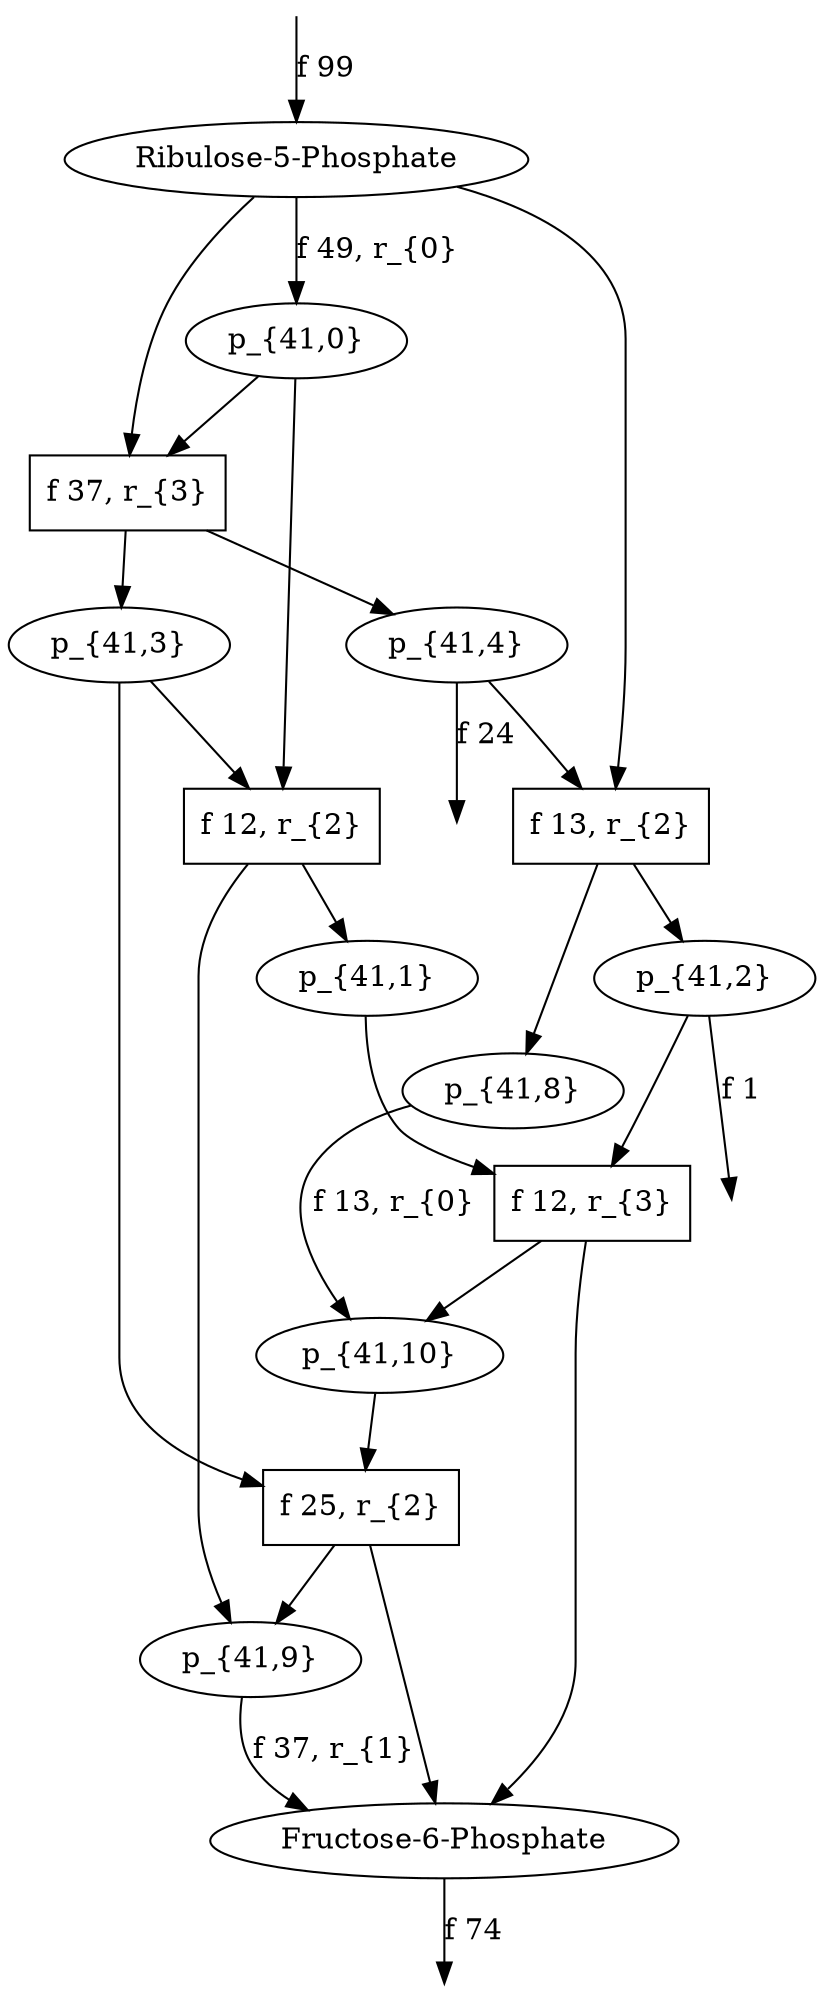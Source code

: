 digraph g {
// id = 0, graphName = Ribulose-5-Phosphate
"0-0" [ shape=ellipse label="Ribulose-5-Phosphate" image="out/004_g_0_11311100.svg" ];
// id = 1, graphName = H2O
// id = 2, graphName = p_{41,0}
"2-0" [ shape=ellipse label="p_{41,0}" image="out/020_g_724_11311100.svg" ];
// id = 5, graphName = p_{41,1}
"5-0" [ shape=ellipse label="p_{41,1}" image="out/022_g_727_11311100.svg" ];
// id = 6, graphName = p_{41,2}
"6-0" [ shape=ellipse label="p_{41,2}" image="out/024_g_728_11311100.svg" ];
// id = 8, graphName = p_{41,3}
"8-0" [ shape=ellipse label="p_{41,3}" image="out/026_g_731_11311100.svg" ];
// id = 9, graphName = p_{41,4}
"9-0" [ shape=ellipse label="p_{41,4}" image="out/028_g_732_11311100.svg" ];
// id = 11, graphName = p_{41,5}
// id = 13, graphName = p_{41,6}
// id = 15, graphName = p_{41,7}
// id = 18, graphName = p_{41,8}
"18-0" [ shape=ellipse label="p_{41,8}" image="out/030_g_742_11311100.svg" ];
// id = 21, graphName = p_{41,9}
"21-0" [ shape=ellipse label="p_{41,9}" image="out/032_g_747_11311100.svg" ];
// id = 27, graphName = Fructose-6-Phosphate
"27-0" [ shape=ellipse label="Fructose-6-Phosphate" image="out/012_g_2_11311100.svg" ];
// id = 28, graphName = p_{41,10}
"28-0" [ shape=ellipse label="p_{41,10}" image="out/034_g_763_11311100.svg" ];
// id = 10{ 'Ribulose-5-Phosphate' 'p_{41,0}' }, 'Transaldolase', { 'p_{41,3}' 'p_{41,4}' }
"10-0" [ shape=box label="f 37, r_{3}" ];
// id = 25{ 'p_{41,0}' 'p_{41,3}' }, 'Transketolase', { 'p_{41,1}' 'p_{41,9}' }
"25-0" [ shape=box label="f 12, r_{2}" ];
// id = 26{ 'Ribulose-5-Phosphate' 'p_{41,4}' }, 'Transketolase', { 'p_{41,2}' 'p_{41,8}' }
"26-0" [ shape=box label="f 13, r_{2}" ];
// id = 29{ 'p_{41,1}' 'p_{41,2}' }, 'Transaldolase', { 'Fructose-6-Phosphate' 'p_{41,10}' }
"29-0" [ shape=box label="f 12, r_{3}" ];
// id = 55{ 'p_{41,3}' 'p_{41,10}' }, 'Transketolase', { 'Fructose-6-Phosphate' 'p_{41,9}' }
"55-0" [ shape=box label="f 25, r_{2}" ];
// id = 3{ 'Ribulose-5-Phosphate' }, 'Aldose-Ketose <-', { 'p_{41,0}' }
"0-0" -> "2-0" [ label="f 49, r_{0}" ];
// id = 4{ 'p_{41,0}' }, 'Aldose-Ketose ->', { 'Ribulose-5-Phosphate' }
// id = 7{ 'Ribulose-5-Phosphate' 'p_{41,0}' }, 'Transketolase', { 'p_{41,1}' 'p_{41,2}' }
// id = 10{ 'Ribulose-5-Phosphate' 'p_{41,0}' }, 'Transaldolase', { 'p_{41,3}' 'p_{41,4}' }
"0-0" -> "10-0" [ ];
"2-0" -> "10-0" [ ];
"10-0" -> "8-0" [ ];
"10-0" -> "9-0" [ ];
// id = 12{ 'p_{41,1}' }, 'Aldose-Ketose <-', { 'p_{41,5}' }
// id = 14{ 'p_{41,3}' }, 'Aldose-Ketose <-', { 'p_{41,6}' }
// id = 16{ 'p_{41,2}' }, 'Aldose-Ketose ->', { 'p_{41,7}' }
// id = 17{ 'p_{41,1}' 'p_{41,2}' }, 'Transketolase', { 'Ribulose-5-Phosphate' 'p_{41,0}' }
// id = 19{ 'p_{41,1}' 'p_{41,4}' }, 'Transketolase', { 'p_{41,0}' 'p_{41,8}' }
// id = 20{ 'p_{41,0}' 'p_{41,1}' }, 'Transketolase', { 'p_{41,0}' 'p_{41,1}' }
// id = 22{ 'p_{41,2}' 'p_{41,3}' }, 'Transketolase', { 'Ribulose-5-Phosphate' 'p_{41,9}' }
// id = 23{ 'Ribulose-5-Phosphate' 'p_{41,2}' }, 'Transketolase', { 'Ribulose-5-Phosphate' 'p_{41,2}' }
// id = 24{ 'p_{41,3}' 'p_{41,4}' }, 'Transketolase', { 'p_{41,8}' 'p_{41,9}' }
// id = 25{ 'p_{41,0}' 'p_{41,3}' }, 'Transketolase', { 'p_{41,1}' 'p_{41,9}' }
"2-0" -> "25-0" [ ];
"8-0" -> "25-0" [ ];
"25-0" -> "5-0" [ ];
"25-0" -> "21-0" [ ];
// id = 26{ 'Ribulose-5-Phosphate' 'p_{41,4}' }, 'Transketolase', { 'p_{41,2}' 'p_{41,8}' }
"0-0" -> "26-0" [ ];
"9-0" -> "26-0" [ ];
"26-0" -> "6-0" [ ];
"26-0" -> "18-0" [ ];
// id = 29{ 'p_{41,1}' 'p_{41,2}' }, 'Transaldolase', { 'Fructose-6-Phosphate' 'p_{41,10}' }
"5-0" -> "29-0" [ ];
"6-0" -> "29-0" [ ];
"29-0" -> "27-0" [ ];
"29-0" -> "28-0" [ ];
// id = 30{ 'p_{41,1}' 'p_{41,4}' }, 'Transaldolase', { 'Ribulose-5-Phosphate' 'p_{41,10}' }
// id = 31{ 'p_{41,0}' 'p_{41,1}' }, 'Transaldolase', { 'p_{41,3}' 'p_{41,10}' }
// id = 32{ 'p_{41,2}' 'p_{41,3}' }, 'Transaldolase', { 'Fructose-6-Phosphate' 'p_{41,0}' }
// id = 33{ 'Ribulose-5-Phosphate' 'p_{41,2}' }, 'Transaldolase', { 'Fructose-6-Phosphate' 'p_{41,4}' }
// id = 34{ 'p_{41,3}' 'p_{41,4}' }, 'Transaldolase', { 'Ribulose-5-Phosphate' 'p_{41,0}' }
// id = 35{ 'p_{41,0}' 'p_{41,3}' }, 'Transaldolase', { 'p_{41,0}' 'p_{41,3}' }
// id = 36{ 'Ribulose-5-Phosphate' 'p_{41,4}' }, 'Transaldolase', { 'Ribulose-5-Phosphate' 'p_{41,4}' }
// id = 37{ 'p_{41,7}' }, 'Aldose-Ketose <-', { 'p_{41,2}' }
// id = 38{ 'p_{41,8}' }, 'Aldose-Ketose <-', { 'p_{41,10}' }
"18-0" -> "28-0" [ label="f 13, r_{0}" ];
// id = 39{ 'Fructose-6-Phosphate' }, 'Aldose-Ketose <-', { 'p_{41,9}' }
// id = 40{ 'p_{41,5}' }, 'Aldose-Ketose ->', { 'p_{41,1}' }
// id = 41{ 'p_{41,6}' }, 'Aldose-Ketose ->', { 'p_{41,3}' }
// id = 42{ 'p_{41,9}' }, 'Aldose-Ketose ->', { 'Fructose-6-Phosphate' }
"21-0" -> "27-0" [ label="f 37, r_{1}" ];
// id = 43{ 'p_{41,10}' }, 'Aldose-Ketose ->', { 'p_{41,8}' }
// id = 44{ 'p_{41,8}' 'p_{41,9}' }, 'Transketolase', { 'p_{41,3}' 'p_{41,4}' }
// id = 45{ 'p_{41,8}' 'p_{41,10}' }, 'Transketolase', { 'Fructose-6-Phosphate' 'p_{41,4}' }
// id = 46{ 'p_{41,0}' 'p_{41,8}' }, 'Transketolase', { 'p_{41,1}' 'p_{41,4}' }
// id = 47{ 'p_{41,2}' 'p_{41,8}' }, 'Transketolase', { 'Ribulose-5-Phosphate' 'p_{41,4}' }
// id = 48{ 'p_{41,4}' 'p_{41,8}' }, 'Transketolase', { 'p_{41,4}' 'p_{41,8}' }
// id = 49{ 'Fructose-6-Phosphate' 'p_{41,9}' }, 'Transketolase', { 'p_{41,3}' 'p_{41,10}' }
// id = 50{ 'p_{41,1}' 'p_{41,9}' }, 'Transketolase', { 'p_{41,0}' 'p_{41,3}' }
// id = 51{ 'p_{41,3}' 'p_{41,9}' }, 'Transketolase', { 'p_{41,3}' 'p_{41,9}' }
// id = 52{ 'Ribulose-5-Phosphate' 'p_{41,9}' }, 'Transketolase', { 'p_{41,2}' 'p_{41,3}' }
// id = 53{ 'Fructose-6-Phosphate' 'p_{41,10}' }, 'Transketolase', { 'Fructose-6-Phosphate' 'p_{41,10}' }
// id = 54{ 'p_{41,1}' 'p_{41,10}' }, 'Transketolase', { 'Fructose-6-Phosphate' 'p_{41,0}' }
// id = 55{ 'p_{41,3}' 'p_{41,10}' }, 'Transketolase', { 'Fructose-6-Phosphate' 'p_{41,9}' }
"8-0" -> "55-0" [ ];
"28-0" -> "55-0" [ ];
"55-0" -> "21-0" [ ];
"55-0" -> "27-0" [ ];
// id = 56{ 'Ribulose-5-Phosphate' 'p_{41,10}' }, 'Transketolase', { 'Fructose-6-Phosphate' 'p_{41,2}' }
// id = 57{ 'Fructose-6-Phosphate' 'p_{41,0}' }, 'Transketolase', { 'p_{41,1}' 'p_{41,10}' }
// id = 58{ 'Fructose-6-Phosphate' 'p_{41,2}' }, 'Transketolase', { 'Ribulose-5-Phosphate' 'p_{41,10}' }
// id = 59{ 'Fructose-6-Phosphate' 'p_{41,4}' }, 'Transketolase', { 'p_{41,8}' 'p_{41,10}' }
// id = 60{ 'Fructose-6-Phosphate' 'p_{41,10}' }, 'Transaldolase', { 'p_{41,1}' 'p_{41,2}' }
// id = 61{ 'p_{41,1}' 'p_{41,10}' }, 'Transaldolase', { 'p_{41,1}' 'p_{41,10}' }
// id = 62{ 'p_{41,3}' 'p_{41,10}' }, 'Transaldolase', { 'p_{41,0}' 'p_{41,1}' }
// id = 63{ 'Ribulose-5-Phosphate' 'p_{41,10}' }, 'Transaldolase', { 'p_{41,1}' 'p_{41,4}' }
// id = 64{ 'Fructose-6-Phosphate' 'p_{41,0}' }, 'Transaldolase', { 'p_{41,2}' 'p_{41,3}' }
// id = 65{ 'Fructose-6-Phosphate' 'p_{41,2}' }, 'Transaldolase', { 'Fructose-6-Phosphate' 'p_{41,2}' }
// id = 66{ 'Fructose-6-Phosphate' 'p_{41,4}' }, 'Transaldolase', { 'Ribulose-5-Phosphate' 'p_{41,2}' }
// inFlow/outFlow, id = 0-0, graphName = Ribulose-5-Phosphate, inFlow = 99, outFlow = 0
"0-0-IOFlow" [ shape=point style=invis label="" ];
"0-0-IOFlow" -> "0-0" [ label="f 99" ];
// inFlow/outFlow, id = 6-0, graphName = p_{41,2}, inFlow = 0, outFlow = 1
"6-0-IOFlow" [ shape=point style=invis label="" ];
"6-0" -> "6-0-IOFlow" [ label="f 1" ];
// inFlow/outFlow, id = 9-0, graphName = p_{41,4}, inFlow = 0, outFlow = 24
"9-0-IOFlow" [ shape=point style=invis label="" ];
"9-0" -> "9-0-IOFlow" [ label="f 24" ];
// inFlow/outFlow, id = 27-0, graphName = Fructose-6-Phosphate, inFlow = 0, outFlow = 74
"27-0-IOFlow" [ shape=point style=invis label="" ];
"27-0" -> "27-0-IOFlow" [ label="f 74" ];
}
